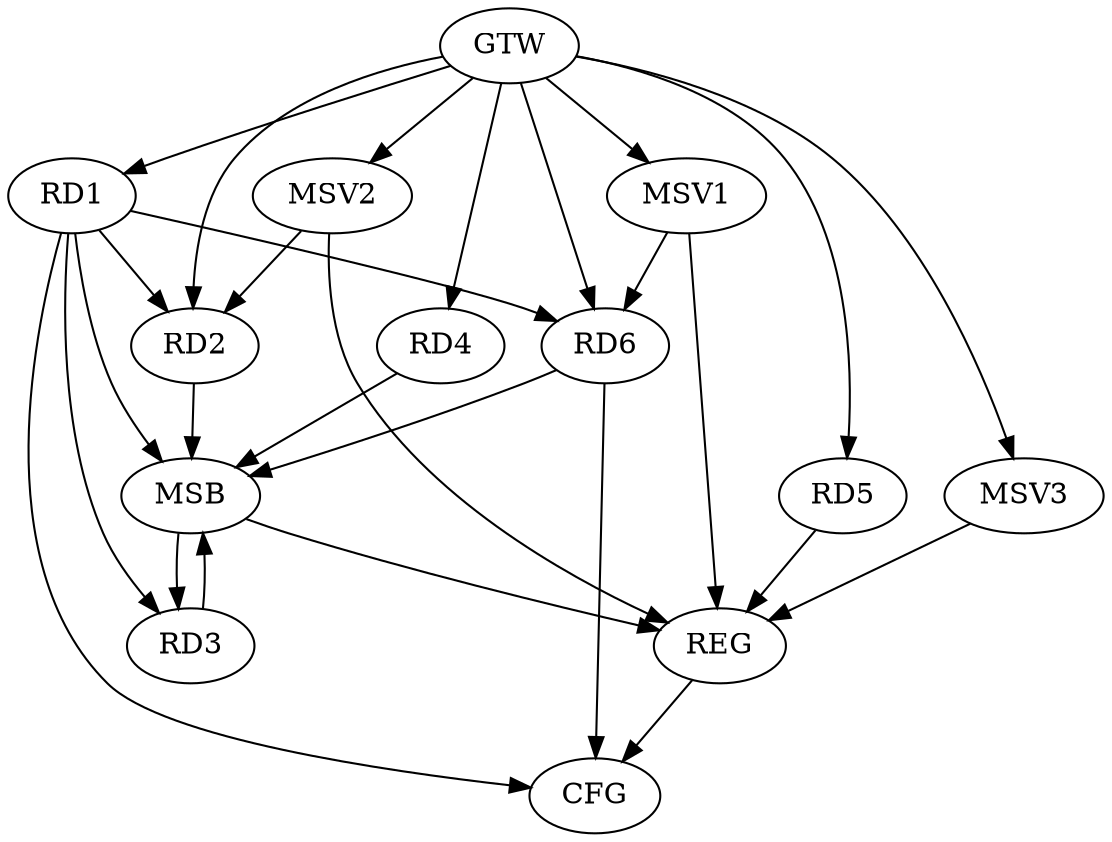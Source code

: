 strict digraph G {
  RD1 [ label="RD1" ];
  RD2 [ label="RD2" ];
  RD3 [ label="RD3" ];
  RD4 [ label="RD4" ];
  RD5 [ label="RD5" ];
  RD6 [ label="RD6" ];
  GTW [ label="GTW" ];
  REG [ label="REG" ];
  MSB [ label="MSB" ];
  CFG [ label="CFG" ];
  MSV1 [ label="MSV1" ];
  MSV2 [ label="MSV2" ];
  MSV3 [ label="MSV3" ];
  GTW -> RD1;
  GTW -> RD2;
  GTW -> RD4;
  GTW -> RD5;
  GTW -> RD6;
  RD5 -> REG;
  RD1 -> MSB;
  MSB -> REG;
  RD2 -> MSB;
  RD3 -> MSB;
  RD4 -> MSB;
  MSB -> RD3;
  RD6 -> MSB;
  RD6 -> CFG;
  RD1 -> CFG;
  REG -> CFG;
  RD1 -> RD3;
  RD1 -> RD6;
  RD1 -> RD2;
  MSV1 -> RD6;
  GTW -> MSV1;
  MSV1 -> REG;
  MSV2 -> RD2;
  GTW -> MSV2;
  MSV2 -> REG;
  GTW -> MSV3;
  MSV3 -> REG;
}
